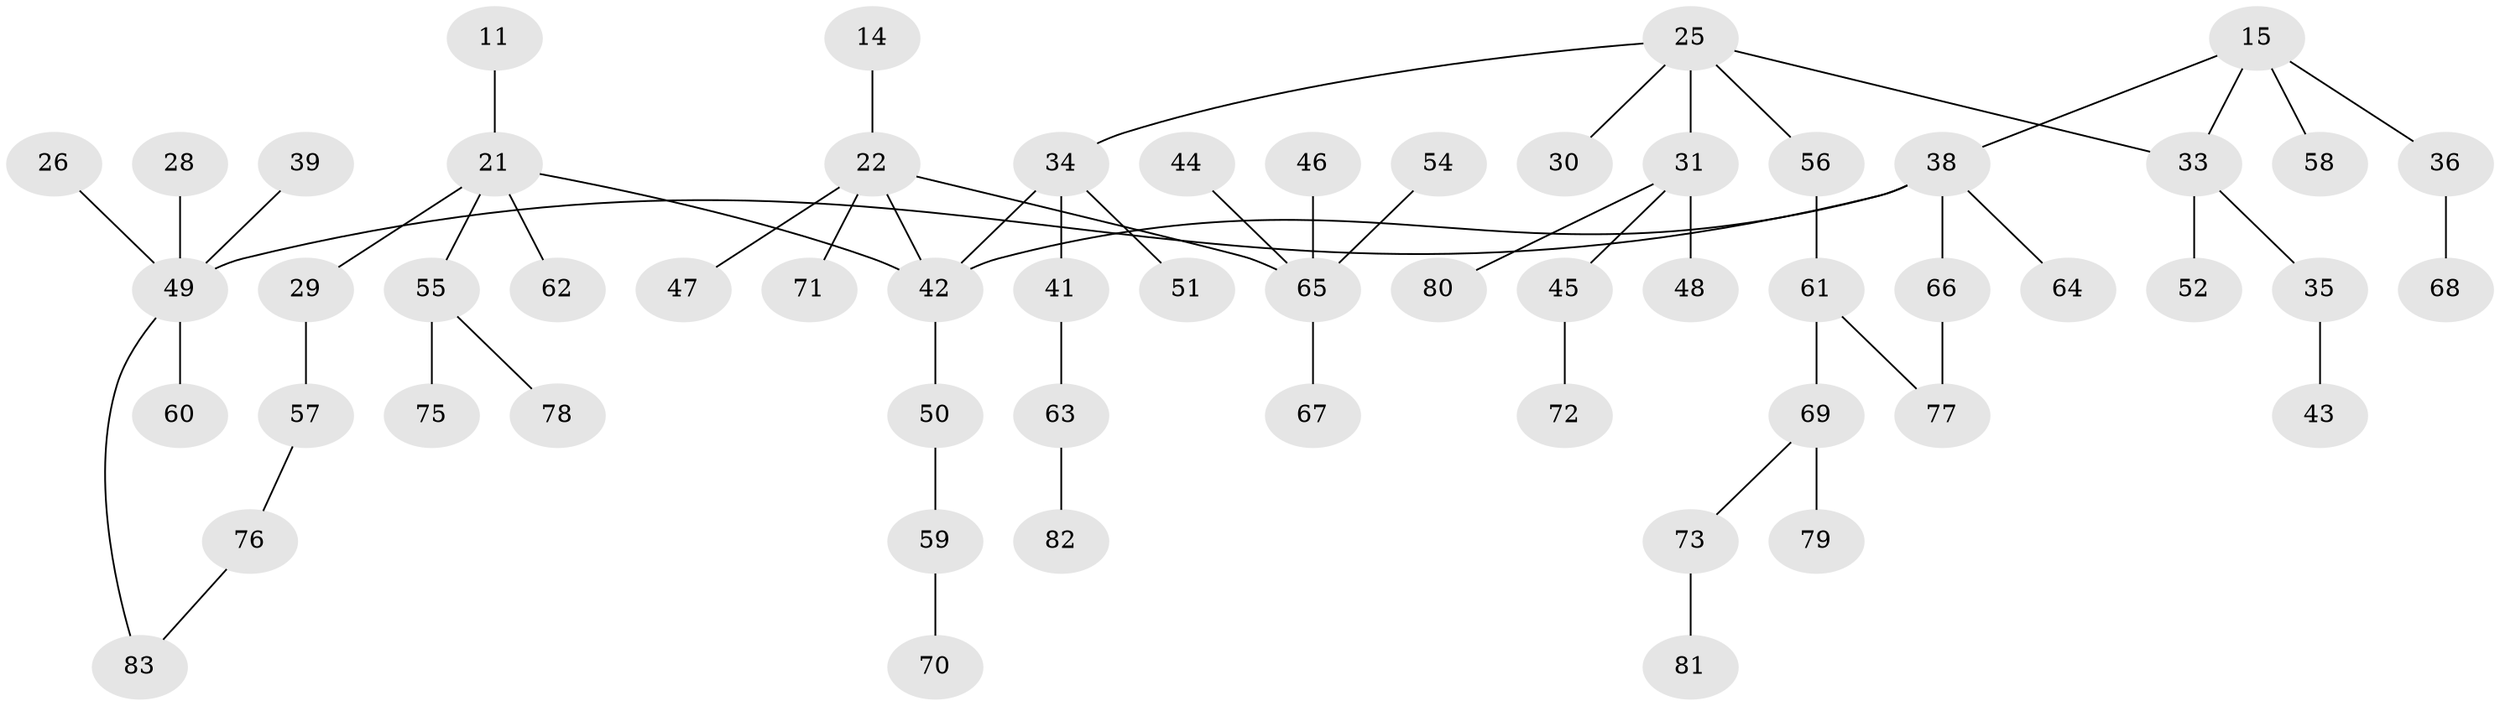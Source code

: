 // original degree distribution, {5: 0.03614457831325301, 4: 0.08433734939759036, 3: 0.14457831325301204, 2: 0.3253012048192771, 1: 0.39759036144578314, 6: 0.012048192771084338}
// Generated by graph-tools (version 1.1) at 2025/45/03/04/25 21:45:09]
// undirected, 58 vertices, 60 edges
graph export_dot {
graph [start="1"]
  node [color=gray90,style=filled];
  11;
  14;
  15;
  21 [super="+16"];
  22 [super="+20+3"];
  25 [super="+12"];
  26;
  28;
  29;
  30;
  31;
  33 [super="+19"];
  34 [super="+10+24"];
  35;
  36;
  38 [super="+7"];
  39;
  41;
  42 [super="+5"];
  43;
  44;
  45;
  46;
  47;
  48;
  49 [super="+17+27"];
  50;
  51;
  52;
  54;
  55;
  56 [super="+40"];
  57;
  58;
  59;
  60;
  61 [super="+53"];
  62;
  63;
  64;
  65 [super="+18+23+32+37"];
  66;
  67;
  68;
  69;
  70;
  71;
  72;
  73;
  75;
  76;
  77;
  78;
  79 [super="+74"];
  80;
  81;
  82;
  83;
  11 -- 21;
  14 -- 22;
  15 -- 33;
  15 -- 36;
  15 -- 58;
  15 -- 38;
  21 -- 29;
  21 -- 55;
  21 -- 42;
  21 -- 62;
  22 -- 71;
  22 -- 65;
  22 -- 42;
  22 -- 47;
  25 -- 31;
  25 -- 34;
  25 -- 30;
  25 -- 33;
  25 -- 56;
  26 -- 49;
  28 -- 49;
  29 -- 57;
  31 -- 45;
  31 -- 48;
  31 -- 80;
  33 -- 35;
  33 -- 52;
  34 -- 51;
  34 -- 41;
  34 -- 42;
  35 -- 43;
  36 -- 68;
  38 -- 66;
  38 -- 64;
  38 -- 42;
  38 -- 49;
  39 -- 49;
  41 -- 63;
  42 -- 50;
  44 -- 65;
  45 -- 72;
  46 -- 65;
  49 -- 60;
  49 -- 83;
  50 -- 59;
  54 -- 65;
  55 -- 75;
  55 -- 78;
  56 -- 61;
  57 -- 76;
  59 -- 70;
  61 -- 69;
  61 -- 77;
  63 -- 82;
  65 -- 67;
  66 -- 77;
  69 -- 73;
  69 -- 79 [weight=2];
  73 -- 81;
  76 -- 83;
}
